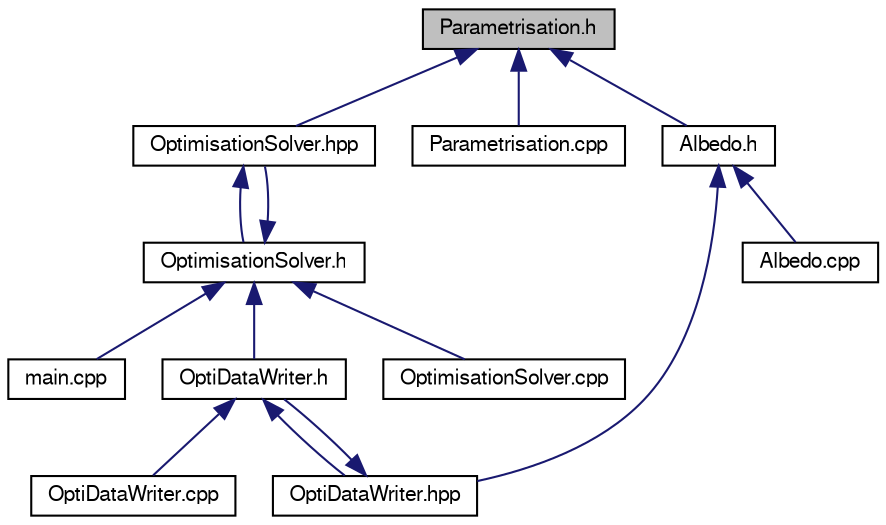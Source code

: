 digraph "Parametrisation.h"
{
 // LATEX_PDF_SIZE
  edge [fontname="FreeSans",fontsize="10",labelfontname="FreeSans",labelfontsize="10"];
  node [fontname="FreeSans",fontsize="10",shape=record];
  Node7 [label="Parametrisation.h",height=0.2,width=0.4,color="black", fillcolor="grey75", style="filled", fontcolor="black",tooltip="Functions and classes related to the BRDF space parametrisation that are common to the Optimisation m..."];
  Node7 -> Node8 [dir="back",color="midnightblue",fontsize="10",style="solid",fontname="FreeSans"];
  Node8 [label="OptimisationSolver.hpp",height=0.2,width=0.4,color="black", fillcolor="white", style="filled",URL="$_optimisation_solver_8hpp.html",tooltip=" "];
  Node8 -> Node9 [dir="back",color="midnightblue",fontsize="10",style="solid",fontname="FreeSans"];
  Node9 [label="OptimisationSolver.h",height=0.2,width=0.4,color="black", fillcolor="white", style="filled",URL="$_optimisation_solver_8h.html",tooltip=" "];
  Node9 -> Node10 [dir="back",color="midnightblue",fontsize="10",style="solid",fontname="FreeSans"];
  Node10 [label="main.cpp",height=0.2,width=0.4,color="black", fillcolor="white", style="filled",URL="$main_8cpp.html",tooltip=" "];
  Node9 -> Node8 [dir="back",color="midnightblue",fontsize="10",style="solid",fontname="FreeSans"];
  Node9 -> Node11 [dir="back",color="midnightblue",fontsize="10",style="solid",fontname="FreeSans"];
  Node11 [label="OptiDataWriter.h",height=0.2,width=0.4,color="black", fillcolor="white", style="filled",URL="$_opti_data_writer_8h.html",tooltip="Provides the functions to write latent space data needed for BRDFs reconstruction and latent space vi..."];
  Node11 -> Node12 [dir="back",color="midnightblue",fontsize="10",style="solid",fontname="FreeSans"];
  Node12 [label="OptiDataWriter.cpp",height=0.2,width=0.4,color="black", fillcolor="white", style="filled",URL="$_opti_data_writer_8cpp.html",tooltip=" "];
  Node11 -> Node13 [dir="back",color="midnightblue",fontsize="10",style="solid",fontname="FreeSans"];
  Node13 [label="OptiDataWriter.hpp",height=0.2,width=0.4,color="black", fillcolor="white", style="filled",URL="$_opti_data_writer_8hpp.html",tooltip=" "];
  Node13 -> Node11 [dir="back",color="midnightblue",fontsize="10",style="solid",fontname="FreeSans"];
  Node9 -> Node14 [dir="back",color="midnightblue",fontsize="10",style="solid",fontname="FreeSans"];
  Node14 [label="OptimisationSolver.cpp",height=0.2,width=0.4,color="black", fillcolor="white", style="filled",URL="$_optimisation_solver_8cpp.html",tooltip=" "];
  Node7 -> Node15 [dir="back",color="midnightblue",fontsize="10",style="solid",fontname="FreeSans"];
  Node15 [label="Parametrisation.cpp",height=0.2,width=0.4,color="black", fillcolor="white", style="filled",URL="$_parametrisation_8cpp.html",tooltip=" "];
  Node7 -> Node16 [dir="back",color="midnightblue",fontsize="10",style="solid",fontname="FreeSans"];
  Node16 [label="Albedo.h",height=0.2,width=0.4,color="black", fillcolor="white", style="filled",URL="$_albedo_8h.html",tooltip=" "];
  Node16 -> Node17 [dir="back",color="midnightblue",fontsize="10",style="solid",fontname="FreeSans"];
  Node17 [label="Albedo.cpp",height=0.2,width=0.4,color="black", fillcolor="white", style="filled",URL="$_albedo_8cpp.html",tooltip=" "];
  Node16 -> Node13 [dir="back",color="midnightblue",fontsize="10",style="solid",fontname="FreeSans"];
}
